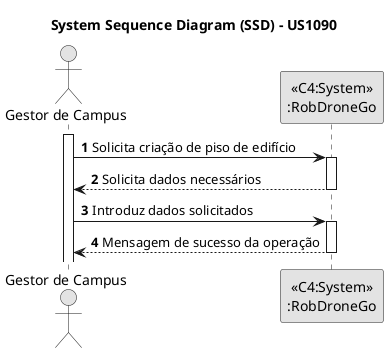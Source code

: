 @startuml
skinparam monochrome true
skinparam packageStyle rectangle
skinparam shadowing false

title System Sequence Diagram (SSD) - US1090

autonumber

actor "Gestor de Campus"

activate "Gestor de Campus"
"Gestor de Campus" -> "<<C4:System>>\n:RobDroneGo": Solicita criação de piso de edifício
activate "<<C4:System>>\n:RobDroneGo"
"<<C4:System>>\n:RobDroneGo" --> "Gestor de Campus": Solicita dados necessários
deactivate "<<C4:System>>\n:RobDroneGo"

"Gestor de Campus" -> "<<C4:System>>\n:RobDroneGo": Introduz dados solicitados
activate "<<C4:System>>\n:RobDroneGo"
"Gestor de Campus" <-- "<<C4:System>>\n:RobDroneGo": Mensagem de sucesso da operação
deactivate "<<C4:System>>\n:RobDroneGo"
@enduml